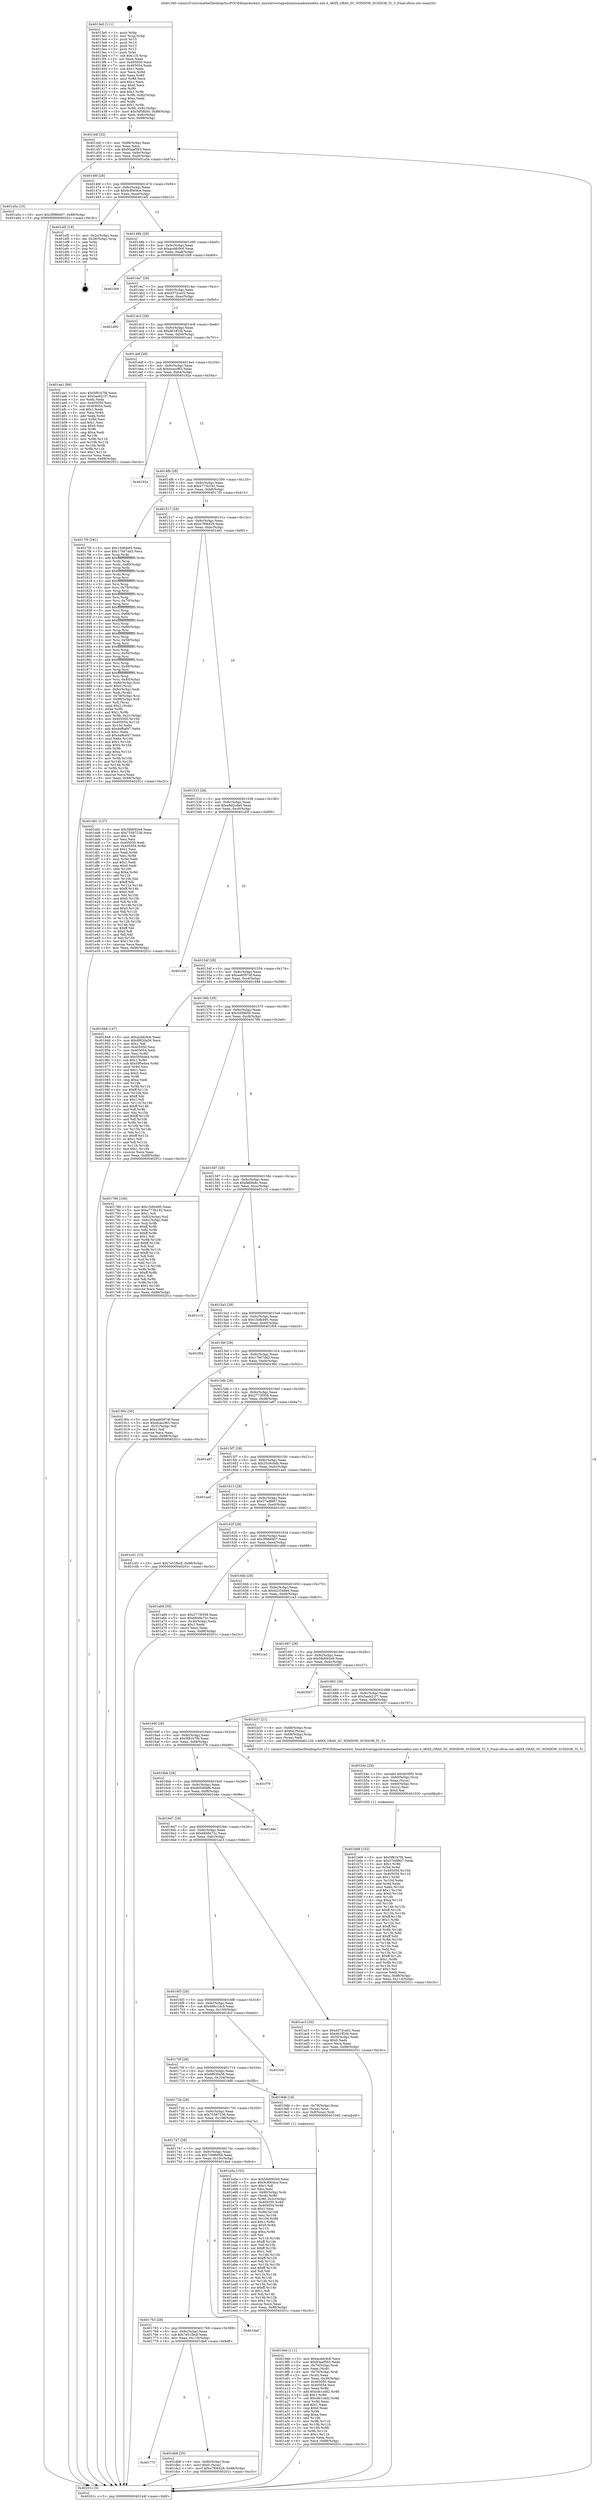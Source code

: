 digraph "0x4013e0" {
  label = "0x4013e0 (/mnt/c/Users/mathe/Desktop/tcc/POCII/binaries/extr_linuxdriversgpudrmmsmadrenoa6xx.xml.h_A6XX_GRAS_SC_WINDOW_SCISSOR_TL_Y_Final-ollvm.out::main(0))"
  labelloc = "t"
  node[shape=record]

  Entry [label="",width=0.3,height=0.3,shape=circle,fillcolor=black,style=filled]
  "0x40144f" [label="{
     0x40144f [32]\l
     | [instrs]\l
     &nbsp;&nbsp;0x40144f \<+6\>: mov -0x88(%rbp),%eax\l
     &nbsp;&nbsp;0x401455 \<+2\>: mov %eax,%ecx\l
     &nbsp;&nbsp;0x401457 \<+6\>: sub $0x93aaf593,%ecx\l
     &nbsp;&nbsp;0x40145d \<+6\>: mov %eax,-0x9c(%rbp)\l
     &nbsp;&nbsp;0x401463 \<+6\>: mov %ecx,-0xa0(%rbp)\l
     &nbsp;&nbsp;0x401469 \<+6\>: je 0000000000401a5a \<main+0x67a\>\l
  }"]
  "0x401a5a" [label="{
     0x401a5a [15]\l
     | [instrs]\l
     &nbsp;&nbsp;0x401a5a \<+10\>: movl $0x3f988407,-0x88(%rbp)\l
     &nbsp;&nbsp;0x401a64 \<+5\>: jmp 000000000040201c \<main+0xc3c\>\l
  }"]
  "0x40146f" [label="{
     0x40146f [28]\l
     | [instrs]\l
     &nbsp;&nbsp;0x40146f \<+5\>: jmp 0000000000401474 \<main+0x94\>\l
     &nbsp;&nbsp;0x401474 \<+6\>: mov -0x9c(%rbp),%eax\l
     &nbsp;&nbsp;0x40147a \<+5\>: sub $0x9c8904ce,%eax\l
     &nbsp;&nbsp;0x40147f \<+6\>: mov %eax,-0xa4(%rbp)\l
     &nbsp;&nbsp;0x401485 \<+6\>: je 0000000000401ef2 \<main+0xb12\>\l
  }"]
  Exit [label="",width=0.3,height=0.3,shape=circle,fillcolor=black,style=filled,peripheries=2]
  "0x401ef2" [label="{
     0x401ef2 [18]\l
     | [instrs]\l
     &nbsp;&nbsp;0x401ef2 \<+3\>: mov -0x2c(%rbp),%eax\l
     &nbsp;&nbsp;0x401ef5 \<+4\>: lea -0x28(%rbp),%rsp\l
     &nbsp;&nbsp;0x401ef9 \<+1\>: pop %rbx\l
     &nbsp;&nbsp;0x401efa \<+2\>: pop %r12\l
     &nbsp;&nbsp;0x401efc \<+2\>: pop %r13\l
     &nbsp;&nbsp;0x401efe \<+2\>: pop %r14\l
     &nbsp;&nbsp;0x401f00 \<+2\>: pop %r15\l
     &nbsp;&nbsp;0x401f02 \<+1\>: pop %rbp\l
     &nbsp;&nbsp;0x401f03 \<+1\>: ret\l
  }"]
  "0x40148b" [label="{
     0x40148b [28]\l
     | [instrs]\l
     &nbsp;&nbsp;0x40148b \<+5\>: jmp 0000000000401490 \<main+0xb0\>\l
     &nbsp;&nbsp;0x401490 \<+6\>: mov -0x9c(%rbp),%eax\l
     &nbsp;&nbsp;0x401496 \<+5\>: sub $0xacddc9c6,%eax\l
     &nbsp;&nbsp;0x40149b \<+6\>: mov %eax,-0xa8(%rbp)\l
     &nbsp;&nbsp;0x4014a1 \<+6\>: je 0000000000401f49 \<main+0xb69\>\l
  }"]
  "0x40177f" [label="{
     0x40177f\l
  }", style=dashed]
  "0x401f49" [label="{
     0x401f49\l
  }", style=dashed]
  "0x4014a7" [label="{
     0x4014a7 [28]\l
     | [instrs]\l
     &nbsp;&nbsp;0x4014a7 \<+5\>: jmp 00000000004014ac \<main+0xcc\>\l
     &nbsp;&nbsp;0x4014ac \<+6\>: mov -0x9c(%rbp),%eax\l
     &nbsp;&nbsp;0x4014b2 \<+5\>: sub $0xd372ca02,%eax\l
     &nbsp;&nbsp;0x4014b7 \<+6\>: mov %eax,-0xac(%rbp)\l
     &nbsp;&nbsp;0x4014bd \<+6\>: je 0000000000401d95 \<main+0x9b5\>\l
  }"]
  "0x401db8" [label="{
     0x401db8 [25]\l
     | [instrs]\l
     &nbsp;&nbsp;0x401db8 \<+4\>: mov -0x80(%rbp),%rax\l
     &nbsp;&nbsp;0x401dbc \<+6\>: movl $0x0,(%rax)\l
     &nbsp;&nbsp;0x401dc2 \<+10\>: movl $0xe7f06429,-0x88(%rbp)\l
     &nbsp;&nbsp;0x401dcc \<+5\>: jmp 000000000040201c \<main+0xc3c\>\l
  }"]
  "0x401d95" [label="{
     0x401d95\l
  }", style=dashed]
  "0x4014c3" [label="{
     0x4014c3 [28]\l
     | [instrs]\l
     &nbsp;&nbsp;0x4014c3 \<+5\>: jmp 00000000004014c8 \<main+0xe8\>\l
     &nbsp;&nbsp;0x4014c8 \<+6\>: mov -0x9c(%rbp),%eax\l
     &nbsp;&nbsp;0x4014ce \<+5\>: sub $0xd61ff1fd,%eax\l
     &nbsp;&nbsp;0x4014d3 \<+6\>: mov %eax,-0xb0(%rbp)\l
     &nbsp;&nbsp;0x4014d9 \<+6\>: je 0000000000401ae1 \<main+0x701\>\l
  }"]
  "0x401763" [label="{
     0x401763 [28]\l
     | [instrs]\l
     &nbsp;&nbsp;0x401763 \<+5\>: jmp 0000000000401768 \<main+0x388\>\l
     &nbsp;&nbsp;0x401768 \<+6\>: mov -0x9c(%rbp),%eax\l
     &nbsp;&nbsp;0x40176e \<+5\>: sub $0x7e51fbc8,%eax\l
     &nbsp;&nbsp;0x401773 \<+6\>: mov %eax,-0x110(%rbp)\l
     &nbsp;&nbsp;0x401779 \<+6\>: je 0000000000401db8 \<main+0x9d8\>\l
  }"]
  "0x401ae1" [label="{
     0x401ae1 [86]\l
     | [instrs]\l
     &nbsp;&nbsp;0x401ae1 \<+5\>: mov $0x5f81b7fb,%eax\l
     &nbsp;&nbsp;0x401ae6 \<+5\>: mov $0x5aeb21f7,%ecx\l
     &nbsp;&nbsp;0x401aeb \<+2\>: xor %edx,%edx\l
     &nbsp;&nbsp;0x401aed \<+7\>: mov 0x405050,%esi\l
     &nbsp;&nbsp;0x401af4 \<+7\>: mov 0x405054,%edi\l
     &nbsp;&nbsp;0x401afb \<+3\>: sub $0x1,%edx\l
     &nbsp;&nbsp;0x401afe \<+3\>: mov %esi,%r8d\l
     &nbsp;&nbsp;0x401b01 \<+3\>: add %edx,%r8d\l
     &nbsp;&nbsp;0x401b04 \<+4\>: imul %r8d,%esi\l
     &nbsp;&nbsp;0x401b08 \<+3\>: and $0x1,%esi\l
     &nbsp;&nbsp;0x401b0b \<+3\>: cmp $0x0,%esi\l
     &nbsp;&nbsp;0x401b0e \<+4\>: sete %r9b\l
     &nbsp;&nbsp;0x401b12 \<+3\>: cmp $0xa,%edi\l
     &nbsp;&nbsp;0x401b15 \<+4\>: setl %r10b\l
     &nbsp;&nbsp;0x401b19 \<+3\>: mov %r9b,%r11b\l
     &nbsp;&nbsp;0x401b1c \<+3\>: and %r10b,%r11b\l
     &nbsp;&nbsp;0x401b1f \<+3\>: xor %r10b,%r9b\l
     &nbsp;&nbsp;0x401b22 \<+3\>: or %r9b,%r11b\l
     &nbsp;&nbsp;0x401b25 \<+4\>: test $0x1,%r11b\l
     &nbsp;&nbsp;0x401b29 \<+3\>: cmovne %ecx,%eax\l
     &nbsp;&nbsp;0x401b2c \<+6\>: mov %eax,-0x88(%rbp)\l
     &nbsp;&nbsp;0x401b32 \<+5\>: jmp 000000000040201c \<main+0xc3c\>\l
  }"]
  "0x4014df" [label="{
     0x4014df [28]\l
     | [instrs]\l
     &nbsp;&nbsp;0x4014df \<+5\>: jmp 00000000004014e4 \<main+0x104\>\l
     &nbsp;&nbsp;0x4014e4 \<+6\>: mov -0x9c(%rbp),%eax\l
     &nbsp;&nbsp;0x4014ea \<+5\>: sub $0xdcaccf63,%eax\l
     &nbsp;&nbsp;0x4014ef \<+6\>: mov %eax,-0xb4(%rbp)\l
     &nbsp;&nbsp;0x4014f5 \<+6\>: je 000000000040192a \<main+0x54a\>\l
  }"]
  "0x401da4" [label="{
     0x401da4\l
  }", style=dashed]
  "0x40192a" [label="{
     0x40192a\l
  }", style=dashed]
  "0x4014fb" [label="{
     0x4014fb [28]\l
     | [instrs]\l
     &nbsp;&nbsp;0x4014fb \<+5\>: jmp 0000000000401500 \<main+0x120\>\l
     &nbsp;&nbsp;0x401500 \<+6\>: mov -0x9c(%rbp),%eax\l
     &nbsp;&nbsp;0x401506 \<+5\>: sub $0xe773b192,%eax\l
     &nbsp;&nbsp;0x40150b \<+6\>: mov %eax,-0xb8(%rbp)\l
     &nbsp;&nbsp;0x401511 \<+6\>: je 00000000004017f3 \<main+0x413\>\l
  }"]
  "0x401747" [label="{
     0x401747 [28]\l
     | [instrs]\l
     &nbsp;&nbsp;0x401747 \<+5\>: jmp 000000000040174c \<main+0x36c\>\l
     &nbsp;&nbsp;0x40174c \<+6\>: mov -0x9c(%rbp),%eax\l
     &nbsp;&nbsp;0x401752 \<+5\>: sub $0x7c09b05b,%eax\l
     &nbsp;&nbsp;0x401757 \<+6\>: mov %eax,-0x10c(%rbp)\l
     &nbsp;&nbsp;0x40175d \<+6\>: je 0000000000401da4 \<main+0x9c4\>\l
  }"]
  "0x4017f3" [label="{
     0x4017f3 [281]\l
     | [instrs]\l
     &nbsp;&nbsp;0x4017f3 \<+5\>: mov $0x15dfcb95,%eax\l
     &nbsp;&nbsp;0x4017f8 \<+5\>: mov $0x17b67dd3,%ecx\l
     &nbsp;&nbsp;0x4017fd \<+3\>: mov %rsp,%rdx\l
     &nbsp;&nbsp;0x401800 \<+4\>: add $0xfffffffffffffff0,%rdx\l
     &nbsp;&nbsp;0x401804 \<+3\>: mov %rdx,%rsp\l
     &nbsp;&nbsp;0x401807 \<+4\>: mov %rdx,-0x80(%rbp)\l
     &nbsp;&nbsp;0x40180b \<+3\>: mov %rsp,%rdx\l
     &nbsp;&nbsp;0x40180e \<+4\>: add $0xfffffffffffffff0,%rdx\l
     &nbsp;&nbsp;0x401812 \<+3\>: mov %rdx,%rsp\l
     &nbsp;&nbsp;0x401815 \<+3\>: mov %rsp,%rsi\l
     &nbsp;&nbsp;0x401818 \<+4\>: add $0xfffffffffffffff0,%rsi\l
     &nbsp;&nbsp;0x40181c \<+3\>: mov %rsi,%rsp\l
     &nbsp;&nbsp;0x40181f \<+4\>: mov %rsi,-0x78(%rbp)\l
     &nbsp;&nbsp;0x401823 \<+3\>: mov %rsp,%rsi\l
     &nbsp;&nbsp;0x401826 \<+4\>: add $0xfffffffffffffff0,%rsi\l
     &nbsp;&nbsp;0x40182a \<+3\>: mov %rsi,%rsp\l
     &nbsp;&nbsp;0x40182d \<+4\>: mov %rsi,-0x70(%rbp)\l
     &nbsp;&nbsp;0x401831 \<+3\>: mov %rsp,%rsi\l
     &nbsp;&nbsp;0x401834 \<+4\>: add $0xfffffffffffffff0,%rsi\l
     &nbsp;&nbsp;0x401838 \<+3\>: mov %rsi,%rsp\l
     &nbsp;&nbsp;0x40183b \<+4\>: mov %rsi,-0x68(%rbp)\l
     &nbsp;&nbsp;0x40183f \<+3\>: mov %rsp,%rsi\l
     &nbsp;&nbsp;0x401842 \<+4\>: add $0xfffffffffffffff0,%rsi\l
     &nbsp;&nbsp;0x401846 \<+3\>: mov %rsi,%rsp\l
     &nbsp;&nbsp;0x401849 \<+4\>: mov %rsi,-0x60(%rbp)\l
     &nbsp;&nbsp;0x40184d \<+3\>: mov %rsp,%rsi\l
     &nbsp;&nbsp;0x401850 \<+4\>: add $0xfffffffffffffff0,%rsi\l
     &nbsp;&nbsp;0x401854 \<+3\>: mov %rsi,%rsp\l
     &nbsp;&nbsp;0x401857 \<+4\>: mov %rsi,-0x58(%rbp)\l
     &nbsp;&nbsp;0x40185b \<+3\>: mov %rsp,%rsi\l
     &nbsp;&nbsp;0x40185e \<+4\>: add $0xfffffffffffffff0,%rsi\l
     &nbsp;&nbsp;0x401862 \<+3\>: mov %rsi,%rsp\l
     &nbsp;&nbsp;0x401865 \<+4\>: mov %rsi,-0x50(%rbp)\l
     &nbsp;&nbsp;0x401869 \<+3\>: mov %rsp,%rsi\l
     &nbsp;&nbsp;0x40186c \<+4\>: add $0xfffffffffffffff0,%rsi\l
     &nbsp;&nbsp;0x401870 \<+3\>: mov %rsi,%rsp\l
     &nbsp;&nbsp;0x401873 \<+4\>: mov %rsi,-0x48(%rbp)\l
     &nbsp;&nbsp;0x401877 \<+3\>: mov %rsp,%rsi\l
     &nbsp;&nbsp;0x40187a \<+4\>: add $0xfffffffffffffff0,%rsi\l
     &nbsp;&nbsp;0x40187e \<+3\>: mov %rsi,%rsp\l
     &nbsp;&nbsp;0x401881 \<+4\>: mov %rsi,-0x40(%rbp)\l
     &nbsp;&nbsp;0x401885 \<+4\>: mov -0x80(%rbp),%rsi\l
     &nbsp;&nbsp;0x401889 \<+6\>: movl $0x0,(%rsi)\l
     &nbsp;&nbsp;0x40188f \<+6\>: mov -0x8c(%rbp),%edi\l
     &nbsp;&nbsp;0x401895 \<+2\>: mov %edi,(%rdx)\l
     &nbsp;&nbsp;0x401897 \<+4\>: mov -0x78(%rbp),%rsi\l
     &nbsp;&nbsp;0x40189b \<+7\>: mov -0x98(%rbp),%r8\l
     &nbsp;&nbsp;0x4018a2 \<+3\>: mov %r8,(%rsi)\l
     &nbsp;&nbsp;0x4018a5 \<+3\>: cmpl $0x2,(%rdx)\l
     &nbsp;&nbsp;0x4018a8 \<+4\>: setne %r9b\l
     &nbsp;&nbsp;0x4018ac \<+4\>: and $0x1,%r9b\l
     &nbsp;&nbsp;0x4018b0 \<+4\>: mov %r9b,-0x31(%rbp)\l
     &nbsp;&nbsp;0x4018b4 \<+8\>: mov 0x405050,%r10d\l
     &nbsp;&nbsp;0x4018bc \<+8\>: mov 0x405054,%r11d\l
     &nbsp;&nbsp;0x4018c4 \<+3\>: mov %r10d,%ebx\l
     &nbsp;&nbsp;0x4018c7 \<+6\>: add $0x4af6af47,%ebx\l
     &nbsp;&nbsp;0x4018cd \<+3\>: sub $0x1,%ebx\l
     &nbsp;&nbsp;0x4018d0 \<+6\>: sub $0x4af6af47,%ebx\l
     &nbsp;&nbsp;0x4018d6 \<+4\>: imul %ebx,%r10d\l
     &nbsp;&nbsp;0x4018da \<+4\>: and $0x1,%r10d\l
     &nbsp;&nbsp;0x4018de \<+4\>: cmp $0x0,%r10d\l
     &nbsp;&nbsp;0x4018e2 \<+4\>: sete %r9b\l
     &nbsp;&nbsp;0x4018e6 \<+4\>: cmp $0xa,%r11d\l
     &nbsp;&nbsp;0x4018ea \<+4\>: setl %r14b\l
     &nbsp;&nbsp;0x4018ee \<+3\>: mov %r9b,%r15b\l
     &nbsp;&nbsp;0x4018f1 \<+3\>: and %r14b,%r15b\l
     &nbsp;&nbsp;0x4018f4 \<+3\>: xor %r14b,%r9b\l
     &nbsp;&nbsp;0x4018f7 \<+3\>: or %r9b,%r15b\l
     &nbsp;&nbsp;0x4018fa \<+4\>: test $0x1,%r15b\l
     &nbsp;&nbsp;0x4018fe \<+3\>: cmovne %ecx,%eax\l
     &nbsp;&nbsp;0x401901 \<+6\>: mov %eax,-0x88(%rbp)\l
     &nbsp;&nbsp;0x401907 \<+5\>: jmp 000000000040201c \<main+0xc3c\>\l
  }"]
  "0x401517" [label="{
     0x401517 [28]\l
     | [instrs]\l
     &nbsp;&nbsp;0x401517 \<+5\>: jmp 000000000040151c \<main+0x13c\>\l
     &nbsp;&nbsp;0x40151c \<+6\>: mov -0x9c(%rbp),%eax\l
     &nbsp;&nbsp;0x401522 \<+5\>: sub $0xe7f06429,%eax\l
     &nbsp;&nbsp;0x401527 \<+6\>: mov %eax,-0xbc(%rbp)\l
     &nbsp;&nbsp;0x40152d \<+6\>: je 0000000000401dd1 \<main+0x9f1\>\l
  }"]
  "0x401e5a" [label="{
     0x401e5a [152]\l
     | [instrs]\l
     &nbsp;&nbsp;0x401e5a \<+5\>: mov $0x58d092e9,%eax\l
     &nbsp;&nbsp;0x401e5f \<+5\>: mov $0x9c8904ce,%ecx\l
     &nbsp;&nbsp;0x401e64 \<+2\>: mov $0x1,%dl\l
     &nbsp;&nbsp;0x401e66 \<+2\>: xor %esi,%esi\l
     &nbsp;&nbsp;0x401e68 \<+4\>: mov -0x80(%rbp),%rdi\l
     &nbsp;&nbsp;0x401e6c \<+3\>: mov (%rdi),%r8d\l
     &nbsp;&nbsp;0x401e6f \<+4\>: mov %r8d,-0x2c(%rbp)\l
     &nbsp;&nbsp;0x401e73 \<+8\>: mov 0x405050,%r8d\l
     &nbsp;&nbsp;0x401e7b \<+8\>: mov 0x405054,%r9d\l
     &nbsp;&nbsp;0x401e83 \<+3\>: sub $0x1,%esi\l
     &nbsp;&nbsp;0x401e86 \<+3\>: mov %r8d,%r10d\l
     &nbsp;&nbsp;0x401e89 \<+3\>: add %esi,%r10d\l
     &nbsp;&nbsp;0x401e8c \<+4\>: imul %r10d,%r8d\l
     &nbsp;&nbsp;0x401e90 \<+4\>: and $0x1,%r8d\l
     &nbsp;&nbsp;0x401e94 \<+4\>: cmp $0x0,%r8d\l
     &nbsp;&nbsp;0x401e98 \<+4\>: sete %r11b\l
     &nbsp;&nbsp;0x401e9c \<+4\>: cmp $0xa,%r9d\l
     &nbsp;&nbsp;0x401ea0 \<+3\>: setl %bl\l
     &nbsp;&nbsp;0x401ea3 \<+3\>: mov %r11b,%r14b\l
     &nbsp;&nbsp;0x401ea6 \<+4\>: xor $0xff,%r14b\l
     &nbsp;&nbsp;0x401eaa \<+3\>: mov %bl,%r15b\l
     &nbsp;&nbsp;0x401ead \<+4\>: xor $0xff,%r15b\l
     &nbsp;&nbsp;0x401eb1 \<+3\>: xor $0x1,%dl\l
     &nbsp;&nbsp;0x401eb4 \<+3\>: mov %r14b,%r12b\l
     &nbsp;&nbsp;0x401eb7 \<+4\>: and $0xff,%r12b\l
     &nbsp;&nbsp;0x401ebb \<+3\>: and %dl,%r11b\l
     &nbsp;&nbsp;0x401ebe \<+3\>: mov %r15b,%r13b\l
     &nbsp;&nbsp;0x401ec1 \<+4\>: and $0xff,%r13b\l
     &nbsp;&nbsp;0x401ec5 \<+2\>: and %dl,%bl\l
     &nbsp;&nbsp;0x401ec7 \<+3\>: or %r11b,%r12b\l
     &nbsp;&nbsp;0x401eca \<+3\>: or %bl,%r13b\l
     &nbsp;&nbsp;0x401ecd \<+3\>: xor %r13b,%r12b\l
     &nbsp;&nbsp;0x401ed0 \<+3\>: or %r15b,%r14b\l
     &nbsp;&nbsp;0x401ed3 \<+4\>: xor $0xff,%r14b\l
     &nbsp;&nbsp;0x401ed7 \<+3\>: or $0x1,%dl\l
     &nbsp;&nbsp;0x401eda \<+3\>: and %dl,%r14b\l
     &nbsp;&nbsp;0x401edd \<+3\>: or %r14b,%r12b\l
     &nbsp;&nbsp;0x401ee0 \<+4\>: test $0x1,%r12b\l
     &nbsp;&nbsp;0x401ee4 \<+3\>: cmovne %ecx,%eax\l
     &nbsp;&nbsp;0x401ee7 \<+6\>: mov %eax,-0x88(%rbp)\l
     &nbsp;&nbsp;0x401eed \<+5\>: jmp 000000000040201c \<main+0xc3c\>\l
  }"]
  "0x401dd1" [label="{
     0x401dd1 [137]\l
     | [instrs]\l
     &nbsp;&nbsp;0x401dd1 \<+5\>: mov $0x58d092e9,%eax\l
     &nbsp;&nbsp;0x401dd6 \<+5\>: mov $0x75587236,%ecx\l
     &nbsp;&nbsp;0x401ddb \<+2\>: mov $0x1,%dl\l
     &nbsp;&nbsp;0x401ddd \<+2\>: xor %esi,%esi\l
     &nbsp;&nbsp;0x401ddf \<+7\>: mov 0x405050,%edi\l
     &nbsp;&nbsp;0x401de6 \<+8\>: mov 0x405054,%r8d\l
     &nbsp;&nbsp;0x401dee \<+3\>: sub $0x1,%esi\l
     &nbsp;&nbsp;0x401df1 \<+3\>: mov %edi,%r9d\l
     &nbsp;&nbsp;0x401df4 \<+3\>: add %esi,%r9d\l
     &nbsp;&nbsp;0x401df7 \<+4\>: imul %r9d,%edi\l
     &nbsp;&nbsp;0x401dfb \<+3\>: and $0x1,%edi\l
     &nbsp;&nbsp;0x401dfe \<+3\>: cmp $0x0,%edi\l
     &nbsp;&nbsp;0x401e01 \<+4\>: sete %r10b\l
     &nbsp;&nbsp;0x401e05 \<+4\>: cmp $0xa,%r8d\l
     &nbsp;&nbsp;0x401e09 \<+4\>: setl %r11b\l
     &nbsp;&nbsp;0x401e0d \<+3\>: mov %r10b,%bl\l
     &nbsp;&nbsp;0x401e10 \<+3\>: xor $0xff,%bl\l
     &nbsp;&nbsp;0x401e13 \<+3\>: mov %r11b,%r14b\l
     &nbsp;&nbsp;0x401e16 \<+4\>: xor $0xff,%r14b\l
     &nbsp;&nbsp;0x401e1a \<+3\>: xor $0x0,%dl\l
     &nbsp;&nbsp;0x401e1d \<+3\>: mov %bl,%r15b\l
     &nbsp;&nbsp;0x401e20 \<+4\>: and $0x0,%r15b\l
     &nbsp;&nbsp;0x401e24 \<+3\>: and %dl,%r10b\l
     &nbsp;&nbsp;0x401e27 \<+3\>: mov %r14b,%r12b\l
     &nbsp;&nbsp;0x401e2a \<+4\>: and $0x0,%r12b\l
     &nbsp;&nbsp;0x401e2e \<+3\>: and %dl,%r11b\l
     &nbsp;&nbsp;0x401e31 \<+3\>: or %r10b,%r15b\l
     &nbsp;&nbsp;0x401e34 \<+3\>: or %r11b,%r12b\l
     &nbsp;&nbsp;0x401e37 \<+3\>: xor %r12b,%r15b\l
     &nbsp;&nbsp;0x401e3a \<+3\>: or %r14b,%bl\l
     &nbsp;&nbsp;0x401e3d \<+3\>: xor $0xff,%bl\l
     &nbsp;&nbsp;0x401e40 \<+3\>: or $0x0,%dl\l
     &nbsp;&nbsp;0x401e43 \<+2\>: and %dl,%bl\l
     &nbsp;&nbsp;0x401e45 \<+3\>: or %bl,%r15b\l
     &nbsp;&nbsp;0x401e48 \<+4\>: test $0x1,%r15b\l
     &nbsp;&nbsp;0x401e4c \<+3\>: cmovne %ecx,%eax\l
     &nbsp;&nbsp;0x401e4f \<+6\>: mov %eax,-0x88(%rbp)\l
     &nbsp;&nbsp;0x401e55 \<+5\>: jmp 000000000040201c \<main+0xc3c\>\l
  }"]
  "0x401533" [label="{
     0x401533 [28]\l
     | [instrs]\l
     &nbsp;&nbsp;0x401533 \<+5\>: jmp 0000000000401538 \<main+0x158\>\l
     &nbsp;&nbsp;0x401538 \<+6\>: mov -0x9c(%rbp),%eax\l
     &nbsp;&nbsp;0x40153e \<+5\>: sub $0xe8d2cda0,%eax\l
     &nbsp;&nbsp;0x401543 \<+6\>: mov %eax,-0xc0(%rbp)\l
     &nbsp;&nbsp;0x401549 \<+6\>: je 0000000000401d3f \<main+0x95f\>\l
  }"]
  "0x401b69" [label="{
     0x401b69 [152]\l
     | [instrs]\l
     &nbsp;&nbsp;0x401b69 \<+5\>: mov $0x5f81b7fb,%esi\l
     &nbsp;&nbsp;0x401b6e \<+5\>: mov $0x37edf807,%edx\l
     &nbsp;&nbsp;0x401b73 \<+3\>: mov $0x1,%r8b\l
     &nbsp;&nbsp;0x401b76 \<+3\>: xor %r9d,%r9d\l
     &nbsp;&nbsp;0x401b79 \<+8\>: mov 0x405050,%r10d\l
     &nbsp;&nbsp;0x401b81 \<+8\>: mov 0x405054,%r11d\l
     &nbsp;&nbsp;0x401b89 \<+4\>: sub $0x1,%r9d\l
     &nbsp;&nbsp;0x401b8d \<+3\>: mov %r10d,%ebx\l
     &nbsp;&nbsp;0x401b90 \<+3\>: add %r9d,%ebx\l
     &nbsp;&nbsp;0x401b93 \<+4\>: imul %ebx,%r10d\l
     &nbsp;&nbsp;0x401b97 \<+4\>: and $0x1,%r10d\l
     &nbsp;&nbsp;0x401b9b \<+4\>: cmp $0x0,%r10d\l
     &nbsp;&nbsp;0x401b9f \<+4\>: sete %r14b\l
     &nbsp;&nbsp;0x401ba3 \<+4\>: cmp $0xa,%r11d\l
     &nbsp;&nbsp;0x401ba7 \<+4\>: setl %r15b\l
     &nbsp;&nbsp;0x401bab \<+3\>: mov %r14b,%r12b\l
     &nbsp;&nbsp;0x401bae \<+4\>: xor $0xff,%r12b\l
     &nbsp;&nbsp;0x401bb2 \<+3\>: mov %r15b,%r13b\l
     &nbsp;&nbsp;0x401bb5 \<+4\>: xor $0xff,%r13b\l
     &nbsp;&nbsp;0x401bb9 \<+4\>: xor $0x1,%r8b\l
     &nbsp;&nbsp;0x401bbd \<+3\>: mov %r12b,%cl\l
     &nbsp;&nbsp;0x401bc0 \<+3\>: and $0xff,%cl\l
     &nbsp;&nbsp;0x401bc3 \<+3\>: and %r8b,%r14b\l
     &nbsp;&nbsp;0x401bc6 \<+3\>: mov %r13b,%dil\l
     &nbsp;&nbsp;0x401bc9 \<+4\>: and $0xff,%dil\l
     &nbsp;&nbsp;0x401bcd \<+3\>: and %r8b,%r15b\l
     &nbsp;&nbsp;0x401bd0 \<+3\>: or %r14b,%cl\l
     &nbsp;&nbsp;0x401bd3 \<+3\>: or %r15b,%dil\l
     &nbsp;&nbsp;0x401bd6 \<+3\>: xor %dil,%cl\l
     &nbsp;&nbsp;0x401bd9 \<+3\>: or %r13b,%r12b\l
     &nbsp;&nbsp;0x401bdc \<+4\>: xor $0xff,%r12b\l
     &nbsp;&nbsp;0x401be0 \<+4\>: or $0x1,%r8b\l
     &nbsp;&nbsp;0x401be4 \<+3\>: and %r8b,%r12b\l
     &nbsp;&nbsp;0x401be7 \<+3\>: or %r12b,%cl\l
     &nbsp;&nbsp;0x401bea \<+3\>: test $0x1,%cl\l
     &nbsp;&nbsp;0x401bed \<+3\>: cmovne %edx,%esi\l
     &nbsp;&nbsp;0x401bf0 \<+6\>: mov %esi,-0x88(%rbp)\l
     &nbsp;&nbsp;0x401bf6 \<+6\>: mov %eax,-0x114(%rbp)\l
     &nbsp;&nbsp;0x401bfc \<+5\>: jmp 000000000040201c \<main+0xc3c\>\l
  }"]
  "0x401d3f" [label="{
     0x401d3f\l
  }", style=dashed]
  "0x40154f" [label="{
     0x40154f [28]\l
     | [instrs]\l
     &nbsp;&nbsp;0x40154f \<+5\>: jmp 0000000000401554 \<main+0x174\>\l
     &nbsp;&nbsp;0x401554 \<+6\>: mov -0x9c(%rbp),%eax\l
     &nbsp;&nbsp;0x40155a \<+5\>: sub $0xea65974f,%eax\l
     &nbsp;&nbsp;0x40155f \<+6\>: mov %eax,-0xc4(%rbp)\l
     &nbsp;&nbsp;0x401565 \<+6\>: je 0000000000401948 \<main+0x568\>\l
  }"]
  "0x401b4c" [label="{
     0x401b4c [29]\l
     | [instrs]\l
     &nbsp;&nbsp;0x401b4c \<+10\>: movabs $0x4030f2,%rdi\l
     &nbsp;&nbsp;0x401b56 \<+4\>: mov -0x60(%rbp),%rcx\l
     &nbsp;&nbsp;0x401b5a \<+2\>: mov %eax,(%rcx)\l
     &nbsp;&nbsp;0x401b5c \<+4\>: mov -0x60(%rbp),%rcx\l
     &nbsp;&nbsp;0x401b60 \<+2\>: mov (%rcx),%esi\l
     &nbsp;&nbsp;0x401b62 \<+2\>: mov $0x0,%al\l
     &nbsp;&nbsp;0x401b64 \<+5\>: call 0000000000401030 \<printf@plt\>\l
     | [calls]\l
     &nbsp;&nbsp;0x401030 \{1\} (unknown)\l
  }"]
  "0x401948" [label="{
     0x401948 [147]\l
     | [instrs]\l
     &nbsp;&nbsp;0x401948 \<+5\>: mov $0xacddc9c6,%eax\l
     &nbsp;&nbsp;0x40194d \<+5\>: mov $0x6f630a56,%ecx\l
     &nbsp;&nbsp;0x401952 \<+2\>: mov $0x1,%dl\l
     &nbsp;&nbsp;0x401954 \<+7\>: mov 0x405050,%esi\l
     &nbsp;&nbsp;0x40195b \<+7\>: mov 0x405054,%edi\l
     &nbsp;&nbsp;0x401962 \<+3\>: mov %esi,%r8d\l
     &nbsp;&nbsp;0x401965 \<+7\>: add $0x595ede4,%r8d\l
     &nbsp;&nbsp;0x40196c \<+4\>: sub $0x1,%r8d\l
     &nbsp;&nbsp;0x401970 \<+7\>: sub $0x595ede4,%r8d\l
     &nbsp;&nbsp;0x401977 \<+4\>: imul %r8d,%esi\l
     &nbsp;&nbsp;0x40197b \<+3\>: and $0x1,%esi\l
     &nbsp;&nbsp;0x40197e \<+3\>: cmp $0x0,%esi\l
     &nbsp;&nbsp;0x401981 \<+4\>: sete %r9b\l
     &nbsp;&nbsp;0x401985 \<+3\>: cmp $0xa,%edi\l
     &nbsp;&nbsp;0x401988 \<+4\>: setl %r10b\l
     &nbsp;&nbsp;0x40198c \<+3\>: mov %r9b,%r11b\l
     &nbsp;&nbsp;0x40198f \<+4\>: xor $0xff,%r11b\l
     &nbsp;&nbsp;0x401993 \<+3\>: mov %r10b,%bl\l
     &nbsp;&nbsp;0x401996 \<+3\>: xor $0xff,%bl\l
     &nbsp;&nbsp;0x401999 \<+3\>: xor $0x1,%dl\l
     &nbsp;&nbsp;0x40199c \<+3\>: mov %r11b,%r14b\l
     &nbsp;&nbsp;0x40199f \<+4\>: and $0xff,%r14b\l
     &nbsp;&nbsp;0x4019a3 \<+3\>: and %dl,%r9b\l
     &nbsp;&nbsp;0x4019a6 \<+3\>: mov %bl,%r15b\l
     &nbsp;&nbsp;0x4019a9 \<+4\>: and $0xff,%r15b\l
     &nbsp;&nbsp;0x4019ad \<+3\>: and %dl,%r10b\l
     &nbsp;&nbsp;0x4019b0 \<+3\>: or %r9b,%r14b\l
     &nbsp;&nbsp;0x4019b3 \<+3\>: or %r10b,%r15b\l
     &nbsp;&nbsp;0x4019b6 \<+3\>: xor %r15b,%r14b\l
     &nbsp;&nbsp;0x4019b9 \<+3\>: or %bl,%r11b\l
     &nbsp;&nbsp;0x4019bc \<+4\>: xor $0xff,%r11b\l
     &nbsp;&nbsp;0x4019c0 \<+3\>: or $0x1,%dl\l
     &nbsp;&nbsp;0x4019c3 \<+3\>: and %dl,%r11b\l
     &nbsp;&nbsp;0x4019c6 \<+3\>: or %r11b,%r14b\l
     &nbsp;&nbsp;0x4019c9 \<+4\>: test $0x1,%r14b\l
     &nbsp;&nbsp;0x4019cd \<+3\>: cmovne %ecx,%eax\l
     &nbsp;&nbsp;0x4019d0 \<+6\>: mov %eax,-0x88(%rbp)\l
     &nbsp;&nbsp;0x4019d6 \<+5\>: jmp 000000000040201c \<main+0xc3c\>\l
  }"]
  "0x40156b" [label="{
     0x40156b [28]\l
     | [instrs]\l
     &nbsp;&nbsp;0x40156b \<+5\>: jmp 0000000000401570 \<main+0x190\>\l
     &nbsp;&nbsp;0x401570 \<+6\>: mov -0x9c(%rbp),%eax\l
     &nbsp;&nbsp;0x401576 \<+5\>: sub $0x5d58b50,%eax\l
     &nbsp;&nbsp;0x40157b \<+6\>: mov %eax,-0xc8(%rbp)\l
     &nbsp;&nbsp;0x401581 \<+6\>: je 0000000000401789 \<main+0x3a9\>\l
  }"]
  "0x4019eb" [label="{
     0x4019eb [111]\l
     | [instrs]\l
     &nbsp;&nbsp;0x4019eb \<+5\>: mov $0xacddc9c6,%ecx\l
     &nbsp;&nbsp;0x4019f0 \<+5\>: mov $0x93aaf593,%edx\l
     &nbsp;&nbsp;0x4019f5 \<+4\>: mov -0x70(%rbp),%rdi\l
     &nbsp;&nbsp;0x4019f9 \<+2\>: mov %eax,(%rdi)\l
     &nbsp;&nbsp;0x4019fb \<+4\>: mov -0x70(%rbp),%rdi\l
     &nbsp;&nbsp;0x4019ff \<+2\>: mov (%rdi),%eax\l
     &nbsp;&nbsp;0x401a01 \<+3\>: mov %eax,-0x30(%rbp)\l
     &nbsp;&nbsp;0x401a04 \<+7\>: mov 0x405050,%eax\l
     &nbsp;&nbsp;0x401a0b \<+7\>: mov 0x405054,%esi\l
     &nbsp;&nbsp;0x401a12 \<+3\>: mov %eax,%r8d\l
     &nbsp;&nbsp;0x401a15 \<+7\>: add $0xcfe1cdd2,%r8d\l
     &nbsp;&nbsp;0x401a1c \<+4\>: sub $0x1,%r8d\l
     &nbsp;&nbsp;0x401a20 \<+7\>: sub $0xcfe1cdd2,%r8d\l
     &nbsp;&nbsp;0x401a27 \<+4\>: imul %r8d,%eax\l
     &nbsp;&nbsp;0x401a2b \<+3\>: and $0x1,%eax\l
     &nbsp;&nbsp;0x401a2e \<+3\>: cmp $0x0,%eax\l
     &nbsp;&nbsp;0x401a31 \<+4\>: sete %r9b\l
     &nbsp;&nbsp;0x401a35 \<+3\>: cmp $0xa,%esi\l
     &nbsp;&nbsp;0x401a38 \<+4\>: setl %r10b\l
     &nbsp;&nbsp;0x401a3c \<+3\>: mov %r9b,%r11b\l
     &nbsp;&nbsp;0x401a3f \<+3\>: and %r10b,%r11b\l
     &nbsp;&nbsp;0x401a42 \<+3\>: xor %r10b,%r9b\l
     &nbsp;&nbsp;0x401a45 \<+3\>: or %r9b,%r11b\l
     &nbsp;&nbsp;0x401a48 \<+4\>: test $0x1,%r11b\l
     &nbsp;&nbsp;0x401a4c \<+3\>: cmovne %edx,%ecx\l
     &nbsp;&nbsp;0x401a4f \<+6\>: mov %ecx,-0x88(%rbp)\l
     &nbsp;&nbsp;0x401a55 \<+5\>: jmp 000000000040201c \<main+0xc3c\>\l
  }"]
  "0x401789" [label="{
     0x401789 [106]\l
     | [instrs]\l
     &nbsp;&nbsp;0x401789 \<+5\>: mov $0x15dfcb95,%eax\l
     &nbsp;&nbsp;0x40178e \<+5\>: mov $0xe773b192,%ecx\l
     &nbsp;&nbsp;0x401793 \<+2\>: mov $0x1,%dl\l
     &nbsp;&nbsp;0x401795 \<+7\>: mov -0x82(%rbp),%sil\l
     &nbsp;&nbsp;0x40179c \<+7\>: mov -0x81(%rbp),%dil\l
     &nbsp;&nbsp;0x4017a3 \<+3\>: mov %sil,%r8b\l
     &nbsp;&nbsp;0x4017a6 \<+4\>: xor $0xff,%r8b\l
     &nbsp;&nbsp;0x4017aa \<+3\>: mov %dil,%r9b\l
     &nbsp;&nbsp;0x4017ad \<+4\>: xor $0xff,%r9b\l
     &nbsp;&nbsp;0x4017b1 \<+3\>: xor $0x1,%dl\l
     &nbsp;&nbsp;0x4017b4 \<+3\>: mov %r8b,%r10b\l
     &nbsp;&nbsp;0x4017b7 \<+4\>: and $0xff,%r10b\l
     &nbsp;&nbsp;0x4017bb \<+3\>: and %dl,%sil\l
     &nbsp;&nbsp;0x4017be \<+3\>: mov %r9b,%r11b\l
     &nbsp;&nbsp;0x4017c1 \<+4\>: and $0xff,%r11b\l
     &nbsp;&nbsp;0x4017c5 \<+3\>: and %dl,%dil\l
     &nbsp;&nbsp;0x4017c8 \<+3\>: or %sil,%r10b\l
     &nbsp;&nbsp;0x4017cb \<+3\>: or %dil,%r11b\l
     &nbsp;&nbsp;0x4017ce \<+3\>: xor %r11b,%r10b\l
     &nbsp;&nbsp;0x4017d1 \<+3\>: or %r9b,%r8b\l
     &nbsp;&nbsp;0x4017d4 \<+4\>: xor $0xff,%r8b\l
     &nbsp;&nbsp;0x4017d8 \<+3\>: or $0x1,%dl\l
     &nbsp;&nbsp;0x4017db \<+3\>: and %dl,%r8b\l
     &nbsp;&nbsp;0x4017de \<+3\>: or %r8b,%r10b\l
     &nbsp;&nbsp;0x4017e1 \<+4\>: test $0x1,%r10b\l
     &nbsp;&nbsp;0x4017e5 \<+3\>: cmovne %ecx,%eax\l
     &nbsp;&nbsp;0x4017e8 \<+6\>: mov %eax,-0x88(%rbp)\l
     &nbsp;&nbsp;0x4017ee \<+5\>: jmp 000000000040201c \<main+0xc3c\>\l
  }"]
  "0x401587" [label="{
     0x401587 [28]\l
     | [instrs]\l
     &nbsp;&nbsp;0x401587 \<+5\>: jmp 000000000040158c \<main+0x1ac\>\l
     &nbsp;&nbsp;0x40158c \<+6\>: mov -0x9c(%rbp),%eax\l
     &nbsp;&nbsp;0x401592 \<+5\>: sub $0xfa66b8c,%eax\l
     &nbsp;&nbsp;0x401597 \<+6\>: mov %eax,-0xcc(%rbp)\l
     &nbsp;&nbsp;0x40159d \<+6\>: je 0000000000401c10 \<main+0x830\>\l
  }"]
  "0x40201c" [label="{
     0x40201c [5]\l
     | [instrs]\l
     &nbsp;&nbsp;0x40201c \<+5\>: jmp 000000000040144f \<main+0x6f\>\l
  }"]
  "0x4013e0" [label="{
     0x4013e0 [111]\l
     | [instrs]\l
     &nbsp;&nbsp;0x4013e0 \<+1\>: push %rbp\l
     &nbsp;&nbsp;0x4013e1 \<+3\>: mov %rsp,%rbp\l
     &nbsp;&nbsp;0x4013e4 \<+2\>: push %r15\l
     &nbsp;&nbsp;0x4013e6 \<+2\>: push %r14\l
     &nbsp;&nbsp;0x4013e8 \<+2\>: push %r13\l
     &nbsp;&nbsp;0x4013ea \<+2\>: push %r12\l
     &nbsp;&nbsp;0x4013ec \<+1\>: push %rbx\l
     &nbsp;&nbsp;0x4013ed \<+7\>: sub $0x118,%rsp\l
     &nbsp;&nbsp;0x4013f4 \<+2\>: xor %eax,%eax\l
     &nbsp;&nbsp;0x4013f6 \<+7\>: mov 0x405050,%ecx\l
     &nbsp;&nbsp;0x4013fd \<+7\>: mov 0x405054,%edx\l
     &nbsp;&nbsp;0x401404 \<+3\>: sub $0x1,%eax\l
     &nbsp;&nbsp;0x401407 \<+3\>: mov %ecx,%r8d\l
     &nbsp;&nbsp;0x40140a \<+3\>: add %eax,%r8d\l
     &nbsp;&nbsp;0x40140d \<+4\>: imul %r8d,%ecx\l
     &nbsp;&nbsp;0x401411 \<+3\>: and $0x1,%ecx\l
     &nbsp;&nbsp;0x401414 \<+3\>: cmp $0x0,%ecx\l
     &nbsp;&nbsp;0x401417 \<+4\>: sete %r9b\l
     &nbsp;&nbsp;0x40141b \<+4\>: and $0x1,%r9b\l
     &nbsp;&nbsp;0x40141f \<+7\>: mov %r9b,-0x82(%rbp)\l
     &nbsp;&nbsp;0x401426 \<+3\>: cmp $0xa,%edx\l
     &nbsp;&nbsp;0x401429 \<+4\>: setl %r9b\l
     &nbsp;&nbsp;0x40142d \<+4\>: and $0x1,%r9b\l
     &nbsp;&nbsp;0x401431 \<+7\>: mov %r9b,-0x81(%rbp)\l
     &nbsp;&nbsp;0x401438 \<+10\>: movl $0x5d58b50,-0x88(%rbp)\l
     &nbsp;&nbsp;0x401442 \<+6\>: mov %edi,-0x8c(%rbp)\l
     &nbsp;&nbsp;0x401448 \<+7\>: mov %rsi,-0x98(%rbp)\l
  }"]
  "0x40172b" [label="{
     0x40172b [28]\l
     | [instrs]\l
     &nbsp;&nbsp;0x40172b \<+5\>: jmp 0000000000401730 \<main+0x350\>\l
     &nbsp;&nbsp;0x401730 \<+6\>: mov -0x9c(%rbp),%eax\l
     &nbsp;&nbsp;0x401736 \<+5\>: sub $0x75587236,%eax\l
     &nbsp;&nbsp;0x40173b \<+6\>: mov %eax,-0x108(%rbp)\l
     &nbsp;&nbsp;0x401741 \<+6\>: je 0000000000401e5a \<main+0xa7a\>\l
  }"]
  "0x4019db" [label="{
     0x4019db [16]\l
     | [instrs]\l
     &nbsp;&nbsp;0x4019db \<+4\>: mov -0x78(%rbp),%rax\l
     &nbsp;&nbsp;0x4019df \<+3\>: mov (%rax),%rax\l
     &nbsp;&nbsp;0x4019e2 \<+4\>: mov 0x8(%rax),%rdi\l
     &nbsp;&nbsp;0x4019e6 \<+5\>: call 0000000000401040 \<atoi@plt\>\l
     | [calls]\l
     &nbsp;&nbsp;0x401040 \{1\} (unknown)\l
  }"]
  "0x401c10" [label="{
     0x401c10\l
  }", style=dashed]
  "0x4015a3" [label="{
     0x4015a3 [28]\l
     | [instrs]\l
     &nbsp;&nbsp;0x4015a3 \<+5\>: jmp 00000000004015a8 \<main+0x1c8\>\l
     &nbsp;&nbsp;0x4015a8 \<+6\>: mov -0x9c(%rbp),%eax\l
     &nbsp;&nbsp;0x4015ae \<+5\>: sub $0x15dfcb95,%eax\l
     &nbsp;&nbsp;0x4015b3 \<+6\>: mov %eax,-0xd0(%rbp)\l
     &nbsp;&nbsp;0x4015b9 \<+6\>: je 0000000000401f04 \<main+0xb24\>\l
  }"]
  "0x40170f" [label="{
     0x40170f [28]\l
     | [instrs]\l
     &nbsp;&nbsp;0x40170f \<+5\>: jmp 0000000000401714 \<main+0x334\>\l
     &nbsp;&nbsp;0x401714 \<+6\>: mov -0x9c(%rbp),%eax\l
     &nbsp;&nbsp;0x40171a \<+5\>: sub $0x6f630a56,%eax\l
     &nbsp;&nbsp;0x40171f \<+6\>: mov %eax,-0x104(%rbp)\l
     &nbsp;&nbsp;0x401725 \<+6\>: je 00000000004019db \<main+0x5fb\>\l
  }"]
  "0x401f04" [label="{
     0x401f04\l
  }", style=dashed]
  "0x4015bf" [label="{
     0x4015bf [28]\l
     | [instrs]\l
     &nbsp;&nbsp;0x4015bf \<+5\>: jmp 00000000004015c4 \<main+0x1e4\>\l
     &nbsp;&nbsp;0x4015c4 \<+6\>: mov -0x9c(%rbp),%eax\l
     &nbsp;&nbsp;0x4015ca \<+5\>: sub $0x17b67dd3,%eax\l
     &nbsp;&nbsp;0x4015cf \<+6\>: mov %eax,-0xd4(%rbp)\l
     &nbsp;&nbsp;0x4015d5 \<+6\>: je 000000000040190c \<main+0x52c\>\l
  }"]
  "0x401fc0" [label="{
     0x401fc0\l
  }", style=dashed]
  "0x40190c" [label="{
     0x40190c [30]\l
     | [instrs]\l
     &nbsp;&nbsp;0x40190c \<+5\>: mov $0xea65974f,%eax\l
     &nbsp;&nbsp;0x401911 \<+5\>: mov $0xdcaccf63,%ecx\l
     &nbsp;&nbsp;0x401916 \<+3\>: mov -0x31(%rbp),%dl\l
     &nbsp;&nbsp;0x401919 \<+3\>: test $0x1,%dl\l
     &nbsp;&nbsp;0x40191c \<+3\>: cmovne %ecx,%eax\l
     &nbsp;&nbsp;0x40191f \<+6\>: mov %eax,-0x88(%rbp)\l
     &nbsp;&nbsp;0x401925 \<+5\>: jmp 000000000040201c \<main+0xc3c\>\l
  }"]
  "0x4015db" [label="{
     0x4015db [28]\l
     | [instrs]\l
     &nbsp;&nbsp;0x4015db \<+5\>: jmp 00000000004015e0 \<main+0x200\>\l
     &nbsp;&nbsp;0x4015e0 \<+6\>: mov -0x9c(%rbp),%eax\l
     &nbsp;&nbsp;0x4015e6 \<+5\>: sub $0x2773f358,%eax\l
     &nbsp;&nbsp;0x4015eb \<+6\>: mov %eax,-0xd8(%rbp)\l
     &nbsp;&nbsp;0x4015f1 \<+6\>: je 0000000000401a87 \<main+0x6a7\>\l
  }"]
  "0x4016f3" [label="{
     0x4016f3 [28]\l
     | [instrs]\l
     &nbsp;&nbsp;0x4016f3 \<+5\>: jmp 00000000004016f8 \<main+0x318\>\l
     &nbsp;&nbsp;0x4016f8 \<+6\>: mov -0x9c(%rbp),%eax\l
     &nbsp;&nbsp;0x4016fe \<+5\>: sub $0x686c1dc5,%eax\l
     &nbsp;&nbsp;0x401703 \<+6\>: mov %eax,-0x100(%rbp)\l
     &nbsp;&nbsp;0x401709 \<+6\>: je 0000000000401fc0 \<main+0xbe0\>\l
  }"]
  "0x401a87" [label="{
     0x401a87\l
  }", style=dashed]
  "0x4015f7" [label="{
     0x4015f7 [28]\l
     | [instrs]\l
     &nbsp;&nbsp;0x4015f7 \<+5\>: jmp 00000000004015fc \<main+0x21c\>\l
     &nbsp;&nbsp;0x4015fc \<+6\>: mov -0x9c(%rbp),%eax\l
     &nbsp;&nbsp;0x401602 \<+5\>: sub $0x35c9c6db,%eax\l
     &nbsp;&nbsp;0x401607 \<+6\>: mov %eax,-0xdc(%rbp)\l
     &nbsp;&nbsp;0x40160d \<+6\>: je 0000000000401aa5 \<main+0x6c5\>\l
  }"]
  "0x401ac3" [label="{
     0x401ac3 [30]\l
     | [instrs]\l
     &nbsp;&nbsp;0x401ac3 \<+5\>: mov $0xd372ca02,%eax\l
     &nbsp;&nbsp;0x401ac8 \<+5\>: mov $0xd61ff1fd,%ecx\l
     &nbsp;&nbsp;0x401acd \<+3\>: mov -0x30(%rbp),%edx\l
     &nbsp;&nbsp;0x401ad0 \<+3\>: cmp $0x0,%edx\l
     &nbsp;&nbsp;0x401ad3 \<+3\>: cmove %ecx,%eax\l
     &nbsp;&nbsp;0x401ad6 \<+6\>: mov %eax,-0x88(%rbp)\l
     &nbsp;&nbsp;0x401adc \<+5\>: jmp 000000000040201c \<main+0xc3c\>\l
  }"]
  "0x401aa5" [label="{
     0x401aa5\l
  }", style=dashed]
  "0x401613" [label="{
     0x401613 [28]\l
     | [instrs]\l
     &nbsp;&nbsp;0x401613 \<+5\>: jmp 0000000000401618 \<main+0x238\>\l
     &nbsp;&nbsp;0x401618 \<+6\>: mov -0x9c(%rbp),%eax\l
     &nbsp;&nbsp;0x40161e \<+5\>: sub $0x37edf807,%eax\l
     &nbsp;&nbsp;0x401623 \<+6\>: mov %eax,-0xe0(%rbp)\l
     &nbsp;&nbsp;0x401629 \<+6\>: je 0000000000401c01 \<main+0x821\>\l
  }"]
  "0x4016d7" [label="{
     0x4016d7 [28]\l
     | [instrs]\l
     &nbsp;&nbsp;0x4016d7 \<+5\>: jmp 00000000004016dc \<main+0x2fc\>\l
     &nbsp;&nbsp;0x4016dc \<+6\>: mov -0x9c(%rbp),%eax\l
     &nbsp;&nbsp;0x4016e2 \<+5\>: sub $0x6849e72c,%eax\l
     &nbsp;&nbsp;0x4016e7 \<+6\>: mov %eax,-0xfc(%rbp)\l
     &nbsp;&nbsp;0x4016ed \<+6\>: je 0000000000401ac3 \<main+0x6e3\>\l
  }"]
  "0x401c01" [label="{
     0x401c01 [15]\l
     | [instrs]\l
     &nbsp;&nbsp;0x401c01 \<+10\>: movl $0x7e51fbc8,-0x88(%rbp)\l
     &nbsp;&nbsp;0x401c0b \<+5\>: jmp 000000000040201c \<main+0xc3c\>\l
  }"]
  "0x40162f" [label="{
     0x40162f [28]\l
     | [instrs]\l
     &nbsp;&nbsp;0x40162f \<+5\>: jmp 0000000000401634 \<main+0x254\>\l
     &nbsp;&nbsp;0x401634 \<+6\>: mov -0x9c(%rbp),%eax\l
     &nbsp;&nbsp;0x40163a \<+5\>: sub $0x3f988407,%eax\l
     &nbsp;&nbsp;0x40163f \<+6\>: mov %eax,-0xe4(%rbp)\l
     &nbsp;&nbsp;0x401645 \<+6\>: je 0000000000401a69 \<main+0x689\>\l
  }"]
  "0x401d4e" [label="{
     0x401d4e\l
  }", style=dashed]
  "0x401a69" [label="{
     0x401a69 [30]\l
     | [instrs]\l
     &nbsp;&nbsp;0x401a69 \<+5\>: mov $0x2773f358,%eax\l
     &nbsp;&nbsp;0x401a6e \<+5\>: mov $0x6849e72c,%ecx\l
     &nbsp;&nbsp;0x401a73 \<+3\>: mov -0x30(%rbp),%edx\l
     &nbsp;&nbsp;0x401a76 \<+3\>: cmp $0x1,%edx\l
     &nbsp;&nbsp;0x401a79 \<+3\>: cmovl %ecx,%eax\l
     &nbsp;&nbsp;0x401a7c \<+6\>: mov %eax,-0x88(%rbp)\l
     &nbsp;&nbsp;0x401a82 \<+5\>: jmp 000000000040201c \<main+0xc3c\>\l
  }"]
  "0x40164b" [label="{
     0x40164b [28]\l
     | [instrs]\l
     &nbsp;&nbsp;0x40164b \<+5\>: jmp 0000000000401650 \<main+0x270\>\l
     &nbsp;&nbsp;0x401650 \<+6\>: mov -0x9c(%rbp),%eax\l
     &nbsp;&nbsp;0x401656 \<+5\>: sub $0x422549e6,%eax\l
     &nbsp;&nbsp;0x40165b \<+6\>: mov %eax,-0xe8(%rbp)\l
     &nbsp;&nbsp;0x401661 \<+6\>: je 0000000000401ca3 \<main+0x8c3\>\l
  }"]
  "0x4016bb" [label="{
     0x4016bb [28]\l
     | [instrs]\l
     &nbsp;&nbsp;0x4016bb \<+5\>: jmp 00000000004016c0 \<main+0x2e0\>\l
     &nbsp;&nbsp;0x4016c0 \<+6\>: mov -0x9c(%rbp),%eax\l
     &nbsp;&nbsp;0x4016c6 \<+5\>: sub $0x605d5ef6,%eax\l
     &nbsp;&nbsp;0x4016cb \<+6\>: mov %eax,-0xf8(%rbp)\l
     &nbsp;&nbsp;0x4016d1 \<+6\>: je 0000000000401d4e \<main+0x96e\>\l
  }"]
  "0x401ca3" [label="{
     0x401ca3\l
  }", style=dashed]
  "0x401667" [label="{
     0x401667 [28]\l
     | [instrs]\l
     &nbsp;&nbsp;0x401667 \<+5\>: jmp 000000000040166c \<main+0x28c\>\l
     &nbsp;&nbsp;0x40166c \<+6\>: mov -0x9c(%rbp),%eax\l
     &nbsp;&nbsp;0x401672 \<+5\>: sub $0x58d092e9,%eax\l
     &nbsp;&nbsp;0x401677 \<+6\>: mov %eax,-0xec(%rbp)\l
     &nbsp;&nbsp;0x40167d \<+6\>: je 0000000000402007 \<main+0xc27\>\l
  }"]
  "0x401f79" [label="{
     0x401f79\l
  }", style=dashed]
  "0x402007" [label="{
     0x402007\l
  }", style=dashed]
  "0x401683" [label="{
     0x401683 [28]\l
     | [instrs]\l
     &nbsp;&nbsp;0x401683 \<+5\>: jmp 0000000000401688 \<main+0x2a8\>\l
     &nbsp;&nbsp;0x401688 \<+6\>: mov -0x9c(%rbp),%eax\l
     &nbsp;&nbsp;0x40168e \<+5\>: sub $0x5aeb21f7,%eax\l
     &nbsp;&nbsp;0x401693 \<+6\>: mov %eax,-0xf0(%rbp)\l
     &nbsp;&nbsp;0x401699 \<+6\>: je 0000000000401b37 \<main+0x757\>\l
  }"]
  "0x40169f" [label="{
     0x40169f [28]\l
     | [instrs]\l
     &nbsp;&nbsp;0x40169f \<+5\>: jmp 00000000004016a4 \<main+0x2c4\>\l
     &nbsp;&nbsp;0x4016a4 \<+6\>: mov -0x9c(%rbp),%eax\l
     &nbsp;&nbsp;0x4016aa \<+5\>: sub $0x5f81b7fb,%eax\l
     &nbsp;&nbsp;0x4016af \<+6\>: mov %eax,-0xf4(%rbp)\l
     &nbsp;&nbsp;0x4016b5 \<+6\>: je 0000000000401f79 \<main+0xb99\>\l
  }"]
  "0x401b37" [label="{
     0x401b37 [21]\l
     | [instrs]\l
     &nbsp;&nbsp;0x401b37 \<+4\>: mov -0x68(%rbp),%rax\l
     &nbsp;&nbsp;0x401b3b \<+6\>: movl $0x64,(%rax)\l
     &nbsp;&nbsp;0x401b41 \<+4\>: mov -0x68(%rbp),%rax\l
     &nbsp;&nbsp;0x401b45 \<+2\>: mov (%rax),%edi\l
     &nbsp;&nbsp;0x401b47 \<+5\>: call 0000000000401220 \<A6XX_GRAS_SC_WINDOW_SCISSOR_TL_Y\>\l
     | [calls]\l
     &nbsp;&nbsp;0x401220 \{1\} (/mnt/c/Users/mathe/Desktop/tcc/POCII/binaries/extr_linuxdriversgpudrmmsmadrenoa6xx.xml.h_A6XX_GRAS_SC_WINDOW_SCISSOR_TL_Y_Final-ollvm.out::A6XX_GRAS_SC_WINDOW_SCISSOR_TL_Y)\l
  }"]
  Entry -> "0x4013e0" [label=" 1"]
  "0x40144f" -> "0x401a5a" [label=" 1"]
  "0x40144f" -> "0x40146f" [label=" 14"]
  "0x401ef2" -> Exit [label=" 1"]
  "0x40146f" -> "0x401ef2" [label=" 1"]
  "0x40146f" -> "0x40148b" [label=" 13"]
  "0x401e5a" -> "0x40201c" [label=" 1"]
  "0x40148b" -> "0x401f49" [label=" 0"]
  "0x40148b" -> "0x4014a7" [label=" 13"]
  "0x401dd1" -> "0x40201c" [label=" 1"]
  "0x4014a7" -> "0x401d95" [label=" 0"]
  "0x4014a7" -> "0x4014c3" [label=" 13"]
  "0x401db8" -> "0x40201c" [label=" 1"]
  "0x4014c3" -> "0x401ae1" [label=" 1"]
  "0x4014c3" -> "0x4014df" [label=" 12"]
  "0x401763" -> "0x401db8" [label=" 1"]
  "0x4014df" -> "0x40192a" [label=" 0"]
  "0x4014df" -> "0x4014fb" [label=" 12"]
  "0x401763" -> "0x40177f" [label=" 0"]
  "0x4014fb" -> "0x4017f3" [label=" 1"]
  "0x4014fb" -> "0x401517" [label=" 11"]
  "0x401747" -> "0x401da4" [label=" 0"]
  "0x401517" -> "0x401dd1" [label=" 1"]
  "0x401517" -> "0x401533" [label=" 10"]
  "0x401747" -> "0x401763" [label=" 1"]
  "0x401533" -> "0x401d3f" [label=" 0"]
  "0x401533" -> "0x40154f" [label=" 10"]
  "0x40172b" -> "0x401e5a" [label=" 1"]
  "0x40154f" -> "0x401948" [label=" 1"]
  "0x40154f" -> "0x40156b" [label=" 9"]
  "0x40172b" -> "0x401747" [label=" 1"]
  "0x40156b" -> "0x401789" [label=" 1"]
  "0x40156b" -> "0x401587" [label=" 8"]
  "0x401789" -> "0x40201c" [label=" 1"]
  "0x4013e0" -> "0x40144f" [label=" 1"]
  "0x40201c" -> "0x40144f" [label=" 14"]
  "0x401c01" -> "0x40201c" [label=" 1"]
  "0x4017f3" -> "0x40201c" [label=" 1"]
  "0x401b69" -> "0x40201c" [label=" 1"]
  "0x401587" -> "0x401c10" [label=" 0"]
  "0x401587" -> "0x4015a3" [label=" 8"]
  "0x401b4c" -> "0x401b69" [label=" 1"]
  "0x4015a3" -> "0x401f04" [label=" 0"]
  "0x4015a3" -> "0x4015bf" [label=" 8"]
  "0x401ae1" -> "0x40201c" [label=" 1"]
  "0x4015bf" -> "0x40190c" [label=" 1"]
  "0x4015bf" -> "0x4015db" [label=" 7"]
  "0x40190c" -> "0x40201c" [label=" 1"]
  "0x401948" -> "0x40201c" [label=" 1"]
  "0x401ac3" -> "0x40201c" [label=" 1"]
  "0x4015db" -> "0x401a87" [label=" 0"]
  "0x4015db" -> "0x4015f7" [label=" 7"]
  "0x401a5a" -> "0x40201c" [label=" 1"]
  "0x4015f7" -> "0x401aa5" [label=" 0"]
  "0x4015f7" -> "0x401613" [label=" 7"]
  "0x4019eb" -> "0x40201c" [label=" 1"]
  "0x401613" -> "0x401c01" [label=" 1"]
  "0x401613" -> "0x40162f" [label=" 6"]
  "0x40170f" -> "0x40172b" [label=" 2"]
  "0x40162f" -> "0x401a69" [label=" 1"]
  "0x40162f" -> "0x40164b" [label=" 5"]
  "0x40170f" -> "0x4019db" [label=" 1"]
  "0x40164b" -> "0x401ca3" [label=" 0"]
  "0x40164b" -> "0x401667" [label=" 5"]
  "0x4016f3" -> "0x40170f" [label=" 3"]
  "0x401667" -> "0x402007" [label=" 0"]
  "0x401667" -> "0x401683" [label=" 5"]
  "0x4016f3" -> "0x401fc0" [label=" 0"]
  "0x401683" -> "0x401b37" [label=" 1"]
  "0x401683" -> "0x40169f" [label=" 4"]
  "0x401a69" -> "0x40201c" [label=" 1"]
  "0x40169f" -> "0x401f79" [label=" 0"]
  "0x40169f" -> "0x4016bb" [label=" 4"]
  "0x401b37" -> "0x401b4c" [label=" 1"]
  "0x4016bb" -> "0x401d4e" [label=" 0"]
  "0x4016bb" -> "0x4016d7" [label=" 4"]
  "0x4019db" -> "0x4019eb" [label=" 1"]
  "0x4016d7" -> "0x401ac3" [label=" 1"]
  "0x4016d7" -> "0x4016f3" [label=" 3"]
}
